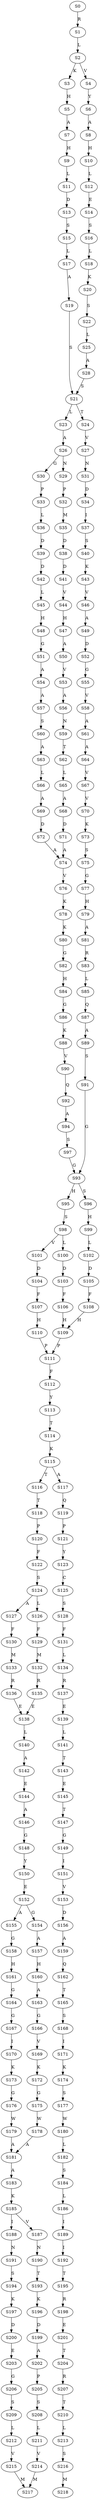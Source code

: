 strict digraph  {
	S0 -> S1 [ label = R ];
	S1 -> S2 [ label = L ];
	S2 -> S3 [ label = K ];
	S2 -> S4 [ label = V ];
	S3 -> S5 [ label = H ];
	S4 -> S6 [ label = Y ];
	S5 -> S7 [ label = A ];
	S6 -> S8 [ label = A ];
	S7 -> S9 [ label = H ];
	S8 -> S10 [ label = H ];
	S9 -> S11 [ label = L ];
	S10 -> S12 [ label = L ];
	S11 -> S13 [ label = D ];
	S12 -> S14 [ label = E ];
	S13 -> S15 [ label = S ];
	S14 -> S16 [ label = S ];
	S15 -> S17 [ label = L ];
	S16 -> S18 [ label = L ];
	S17 -> S19 [ label = A ];
	S18 -> S20 [ label = K ];
	S19 -> S21 [ label = S ];
	S20 -> S22 [ label = S ];
	S21 -> S23 [ label = L ];
	S21 -> S24 [ label = T ];
	S22 -> S25 [ label = L ];
	S23 -> S26 [ label = A ];
	S24 -> S27 [ label = V ];
	S25 -> S28 [ label = A ];
	S26 -> S29 [ label = N ];
	S26 -> S30 [ label = G ];
	S27 -> S31 [ label = N ];
	S28 -> S21 [ label = S ];
	S29 -> S32 [ label = P ];
	S30 -> S33 [ label = P ];
	S31 -> S34 [ label = D ];
	S32 -> S35 [ label = M ];
	S33 -> S36 [ label = L ];
	S34 -> S37 [ label = I ];
	S35 -> S38 [ label = D ];
	S36 -> S39 [ label = D ];
	S37 -> S40 [ label = S ];
	S38 -> S41 [ label = D ];
	S39 -> S42 [ label = D ];
	S40 -> S43 [ label = K ];
	S41 -> S44 [ label = V ];
	S42 -> S45 [ label = L ];
	S43 -> S46 [ label = V ];
	S44 -> S47 [ label = H ];
	S45 -> S48 [ label = H ];
	S46 -> S49 [ label = A ];
	S47 -> S50 [ label = A ];
	S48 -> S51 [ label = G ];
	S49 -> S52 [ label = D ];
	S50 -> S53 [ label = V ];
	S51 -> S54 [ label = A ];
	S52 -> S55 [ label = G ];
	S53 -> S56 [ label = A ];
	S54 -> S57 [ label = A ];
	S55 -> S58 [ label = V ];
	S56 -> S59 [ label = N ];
	S57 -> S60 [ label = S ];
	S58 -> S61 [ label = A ];
	S59 -> S62 [ label = T ];
	S60 -> S63 [ label = A ];
	S61 -> S64 [ label = A ];
	S62 -> S65 [ label = L ];
	S63 -> S66 [ label = L ];
	S64 -> S67 [ label = V ];
	S65 -> S68 [ label = A ];
	S66 -> S69 [ label = A ];
	S67 -> S70 [ label = V ];
	S68 -> S71 [ label = D ];
	S69 -> S72 [ label = D ];
	S70 -> S73 [ label = K ];
	S71 -> S74 [ label = A ];
	S72 -> S74 [ label = A ];
	S73 -> S75 [ label = S ];
	S74 -> S76 [ label = V ];
	S75 -> S77 [ label = G ];
	S76 -> S78 [ label = K ];
	S77 -> S79 [ label = H ];
	S78 -> S80 [ label = K ];
	S79 -> S81 [ label = A ];
	S80 -> S82 [ label = G ];
	S81 -> S83 [ label = R ];
	S82 -> S84 [ label = H ];
	S83 -> S85 [ label = L ];
	S84 -> S86 [ label = G ];
	S85 -> S87 [ label = Q ];
	S86 -> S88 [ label = K ];
	S87 -> S89 [ label = A ];
	S88 -> S90 [ label = V ];
	S89 -> S91 [ label = S ];
	S90 -> S92 [ label = Q ];
	S91 -> S93 [ label = G ];
	S92 -> S94 [ label = A ];
	S93 -> S95 [ label = H ];
	S93 -> S96 [ label = S ];
	S94 -> S97 [ label = S ];
	S95 -> S98 [ label = S ];
	S96 -> S99 [ label = H ];
	S97 -> S93 [ label = G ];
	S98 -> S100 [ label = L ];
	S98 -> S101 [ label = V ];
	S99 -> S102 [ label = L ];
	S100 -> S103 [ label = D ];
	S101 -> S104 [ label = D ];
	S102 -> S105 [ label = D ];
	S103 -> S106 [ label = F ];
	S104 -> S107 [ label = F ];
	S105 -> S108 [ label = F ];
	S106 -> S109 [ label = H ];
	S107 -> S110 [ label = H ];
	S108 -> S109 [ label = H ];
	S109 -> S111 [ label = P ];
	S110 -> S111 [ label = P ];
	S111 -> S112 [ label = F ];
	S112 -> S113 [ label = Y ];
	S113 -> S114 [ label = T ];
	S114 -> S115 [ label = K ];
	S115 -> S116 [ label = T ];
	S115 -> S117 [ label = A ];
	S116 -> S118 [ label = T ];
	S117 -> S119 [ label = Q ];
	S118 -> S120 [ label = P ];
	S119 -> S121 [ label = P ];
	S120 -> S122 [ label = F ];
	S121 -> S123 [ label = Y ];
	S122 -> S124 [ label = S ];
	S123 -> S125 [ label = C ];
	S124 -> S126 [ label = L ];
	S124 -> S127 [ label = A ];
	S125 -> S128 [ label = S ];
	S126 -> S129 [ label = F ];
	S127 -> S130 [ label = F ];
	S128 -> S131 [ label = F ];
	S129 -> S132 [ label = M ];
	S130 -> S133 [ label = M ];
	S131 -> S134 [ label = L ];
	S132 -> S135 [ label = R ];
	S133 -> S136 [ label = R ];
	S134 -> S137 [ label = R ];
	S135 -> S138 [ label = E ];
	S136 -> S138 [ label = E ];
	S137 -> S139 [ label = E ];
	S138 -> S140 [ label = L ];
	S139 -> S141 [ label = L ];
	S140 -> S142 [ label = A ];
	S141 -> S143 [ label = T ];
	S142 -> S144 [ label = E ];
	S143 -> S145 [ label = E ];
	S144 -> S146 [ label = A ];
	S145 -> S147 [ label = T ];
	S146 -> S148 [ label = G ];
	S147 -> S149 [ label = G ];
	S148 -> S150 [ label = Y ];
	S149 -> S151 [ label = I ];
	S150 -> S152 [ label = E ];
	S151 -> S153 [ label = V ];
	S152 -> S154 [ label = G ];
	S152 -> S155 [ label = A ];
	S153 -> S156 [ label = D ];
	S154 -> S157 [ label = A ];
	S155 -> S158 [ label = G ];
	S156 -> S159 [ label = A ];
	S157 -> S160 [ label = H ];
	S158 -> S161 [ label = H ];
	S159 -> S162 [ label = Q ];
	S160 -> S163 [ label = A ];
	S161 -> S164 [ label = G ];
	S162 -> S165 [ label = T ];
	S163 -> S166 [ label = G ];
	S164 -> S167 [ label = G ];
	S165 -> S168 [ label = S ];
	S166 -> S169 [ label = V ];
	S167 -> S170 [ label = I ];
	S168 -> S171 [ label = I ];
	S169 -> S172 [ label = K ];
	S170 -> S173 [ label = K ];
	S171 -> S174 [ label = K ];
	S172 -> S175 [ label = G ];
	S173 -> S176 [ label = G ];
	S174 -> S177 [ label = S ];
	S175 -> S178 [ label = W ];
	S176 -> S179 [ label = W ];
	S177 -> S180 [ label = W ];
	S178 -> S181 [ label = A ];
	S179 -> S181 [ label = A ];
	S180 -> S182 [ label = L ];
	S181 -> S183 [ label = A ];
	S182 -> S184 [ label = S ];
	S183 -> S185 [ label = K ];
	S184 -> S186 [ label = L ];
	S185 -> S187 [ label = V ];
	S185 -> S188 [ label = I ];
	S186 -> S189 [ label = I ];
	S187 -> S190 [ label = N ];
	S188 -> S191 [ label = N ];
	S189 -> S192 [ label = I ];
	S190 -> S193 [ label = T ];
	S191 -> S194 [ label = S ];
	S192 -> S195 [ label = T ];
	S193 -> S196 [ label = K ];
	S194 -> S197 [ label = K ];
	S195 -> S198 [ label = R ];
	S196 -> S199 [ label = D ];
	S197 -> S200 [ label = D ];
	S198 -> S201 [ label = E ];
	S199 -> S202 [ label = A ];
	S200 -> S203 [ label = E ];
	S201 -> S204 [ label = T ];
	S202 -> S205 [ label = P ];
	S203 -> S206 [ label = G ];
	S204 -> S207 [ label = R ];
	S205 -> S208 [ label = S ];
	S206 -> S209 [ label = S ];
	S207 -> S210 [ label = T ];
	S208 -> S211 [ label = L ];
	S209 -> S212 [ label = L ];
	S210 -> S213 [ label = L ];
	S211 -> S214 [ label = V ];
	S212 -> S215 [ label = V ];
	S213 -> S216 [ label = S ];
	S214 -> S217 [ label = M ];
	S215 -> S217 [ label = M ];
	S216 -> S218 [ label = M ];
}
